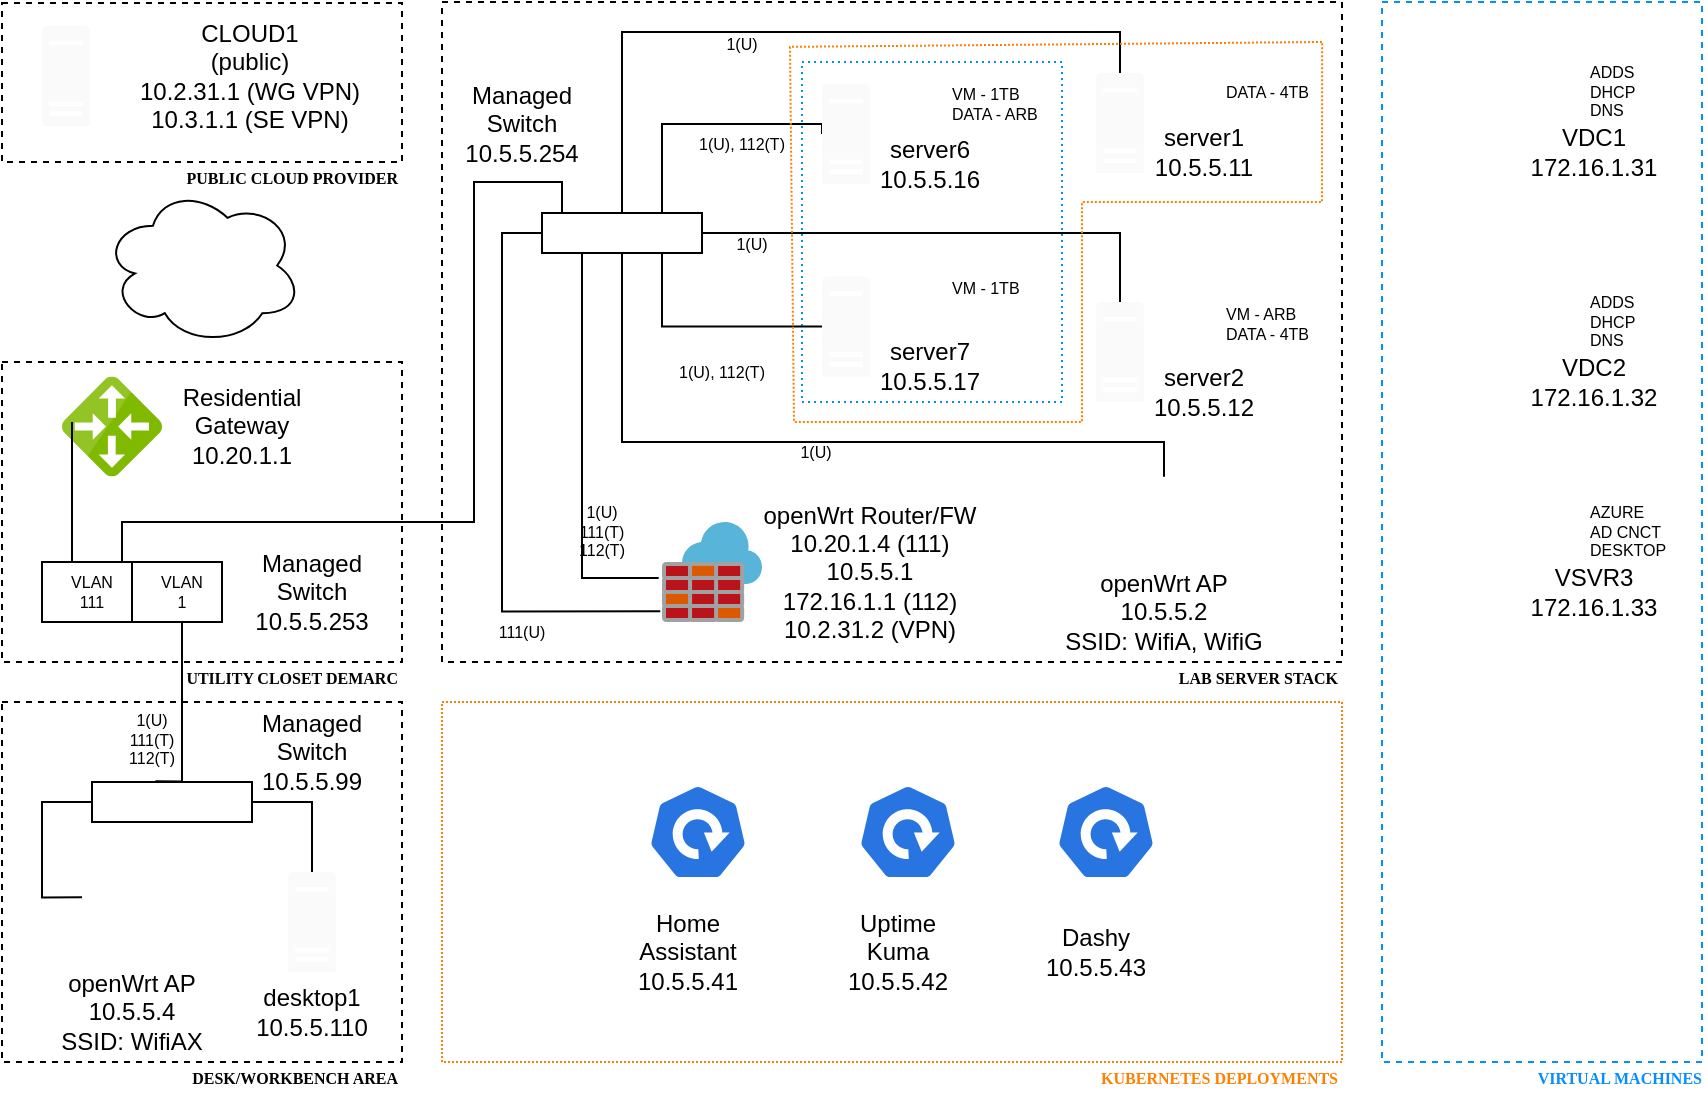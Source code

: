 <mxfile version="25.0.2">
  <diagram name="Page-1" id="vaTwr7fXwSRPZ4FlkMK4">
    <mxGraphModel dx="1195" dy="697" grid="1" gridSize="10" guides="1" tooltips="1" connect="1" arrows="1" fold="1" page="1" pageScale="1" pageWidth="1100" pageHeight="850" math="0" shadow="0">
      <root>
        <mxCell id="0" />
        <mxCell id="1" parent="0" />
        <mxCell id="aQgbKnUOz-fPQFIS8ysx-72" value="" style="rounded=0;whiteSpace=wrap;html=1;fillColor=none;dashed=1;strokeColor=#FF8000;dashPattern=1 1;" vertex="1" parent="1">
          <mxGeometry x="240" y="360" width="450" height="180" as="geometry" />
        </mxCell>
        <mxCell id="aQgbKnUOz-fPQFIS8ysx-106" value="" style="rounded=0;whiteSpace=wrap;html=1;fillColor=none;dashed=1;movable=1;resizable=1;rotatable=1;deletable=1;editable=1;locked=0;connectable=1;" vertex="1" parent="1">
          <mxGeometry x="20" y="10.5" width="200" height="79.5" as="geometry" />
        </mxCell>
        <mxCell id="aQgbKnUOz-fPQFIS8ysx-67" value="" style="rounded=0;whiteSpace=wrap;html=1;fillColor=none;dashed=1;movable=1;resizable=1;rotatable=1;deletable=1;editable=1;locked=0;connectable=1;" vertex="1" parent="1">
          <mxGeometry x="20" y="190" width="200" height="150" as="geometry" />
        </mxCell>
        <mxCell id="aQgbKnUOz-fPQFIS8ysx-68" value="" style="rounded=0;whiteSpace=wrap;html=1;fillColor=none;dashed=1;" vertex="1" parent="1">
          <mxGeometry x="240" y="10" width="450" height="330" as="geometry" />
        </mxCell>
        <mxCell id="aQgbKnUOz-fPQFIS8ysx-70" value="" style="rounded=0;whiteSpace=wrap;html=1;fillColor=none;dashed=1;fontColor=#ffffff;strokeColor=#088CFF;dashPattern=1 2;" vertex="1" parent="1">
          <mxGeometry x="420" y="40" width="130" height="170" as="geometry" />
        </mxCell>
        <mxCell id="aQgbKnUOz-fPQFIS8ysx-90" value="" style="rounded=0;whiteSpace=wrap;html=1;fillColor=none;dashed=1;strokeColor=#088CFF;" vertex="1" parent="1">
          <mxGeometry x="710" y="10" width="160" height="530" as="geometry" />
        </mxCell>
        <mxCell id="aQgbKnUOz-fPQFIS8ysx-71" value="" style="rounded=0;whiteSpace=wrap;html=1;fillColor=none;dashed=1;" vertex="1" parent="1">
          <mxGeometry x="20" y="360" width="200" height="180" as="geometry" />
        </mxCell>
        <mxCell id="aQgbKnUOz-fPQFIS8ysx-1" value="" style="ellipse;shape=cloud;whiteSpace=wrap;html=1;" vertex="1" parent="1">
          <mxGeometry x="70.62" y="102" width="99.38" height="79.5" as="geometry" />
        </mxCell>
        <mxCell id="aQgbKnUOz-fPQFIS8ysx-2" value="" style="image;sketch=0;aspect=fixed;html=1;points=[];align=center;fontSize=12;image=img/lib/mscae/Local_Network_Gateways.svg;" vertex="1" parent="1">
          <mxGeometry x="50" y="197.25" width="50" height="50" as="geometry" />
        </mxCell>
        <mxCell id="aQgbKnUOz-fPQFIS8ysx-3" value="" style="image;sketch=0;aspect=fixed;html=1;points=[];align=center;fontSize=12;image=img/lib/mscae/Azure_Firewall.svg;" vertex="1" parent="1">
          <mxGeometry x="350" y="270" width="50" height="50" as="geometry" />
        </mxCell>
        <mxCell id="aQgbKnUOz-fPQFIS8ysx-4" value="" style="rounded=0;whiteSpace=wrap;html=1;" vertex="1" parent="1">
          <mxGeometry x="40" y="290" width="90" height="30" as="geometry" />
        </mxCell>
        <mxCell id="aQgbKnUOz-fPQFIS8ysx-5" value="Residential&lt;div&gt;Gateway&lt;/div&gt;&lt;div&gt;10.20.1.1&lt;/div&gt;" style="text;html=1;align=center;verticalAlign=middle;whiteSpace=wrap;rounded=0;" vertex="1" parent="1">
          <mxGeometry x="110" y="207.25" width="60" height="30" as="geometry" />
        </mxCell>
        <mxCell id="aQgbKnUOz-fPQFIS8ysx-6" value="" style="rounded=0;whiteSpace=wrap;html=1;" vertex="1" parent="1">
          <mxGeometry x="290" y="115.5" width="80" height="20" as="geometry" />
        </mxCell>
        <mxCell id="aQgbKnUOz-fPQFIS8ysx-7" value="Managed&lt;div&gt;Switch&lt;br&gt;&lt;div&gt;10.5.5.253&lt;/div&gt;&lt;/div&gt;" style="text;html=1;align=center;verticalAlign=middle;whiteSpace=wrap;rounded=0;" vertex="1" parent="1">
          <mxGeometry x="145" y="290" width="60" height="30" as="geometry" />
        </mxCell>
        <mxCell id="aQgbKnUOz-fPQFIS8ysx-8" value="Managed&lt;div&gt;Switch&lt;br&gt;&lt;div&gt;10.5.5.254&lt;/div&gt;&lt;/div&gt;" style="text;html=1;align=center;verticalAlign=middle;whiteSpace=wrap;rounded=0;" vertex="1" parent="1">
          <mxGeometry x="250" y="55.5" width="60" height="30" as="geometry" />
        </mxCell>
        <mxCell id="aQgbKnUOz-fPQFIS8ysx-52" style="edgeStyle=orthogonalEdgeStyle;rounded=0;orthogonalLoop=1;jettySize=auto;html=1;exitX=1;exitY=0;exitDx=0;exitDy=0;entryX=0.25;entryY=0;entryDx=0;entryDy=0;endArrow=none;endFill=0;" edge="1" parent="1" source="aQgbKnUOz-fPQFIS8ysx-9" target="aQgbKnUOz-fPQFIS8ysx-6">
          <mxGeometry relative="1" as="geometry">
            <Array as="points">
              <mxPoint x="80" y="290" />
              <mxPoint x="80" y="270" />
              <mxPoint x="256" y="270" />
              <mxPoint x="256" y="100" />
              <mxPoint x="300" y="100" />
              <mxPoint x="300" y="116" />
            </Array>
          </mxGeometry>
        </mxCell>
        <mxCell id="aQgbKnUOz-fPQFIS8ysx-9" value="VLAN&lt;div&gt;111&lt;/div&gt;" style="text;html=1;align=center;verticalAlign=middle;whiteSpace=wrap;rounded=0;fontSize=8;" vertex="1" parent="1">
          <mxGeometry x="55" y="290" width="20" height="30" as="geometry" />
        </mxCell>
        <mxCell id="aQgbKnUOz-fPQFIS8ysx-10" value="VLAN&lt;div&gt;1&lt;/div&gt;" style="text;html=1;align=center;verticalAlign=middle;whiteSpace=wrap;rounded=0;fontSize=8;" vertex="1" parent="1">
          <mxGeometry x="100" y="290" width="20" height="30" as="geometry" />
        </mxCell>
        <mxCell id="aQgbKnUOz-fPQFIS8ysx-11" value="" style="endArrow=none;html=1;rounded=0;entryX=0.5;entryY=0;entryDx=0;entryDy=0;exitX=0.5;exitY=1;exitDx=0;exitDy=0;" edge="1" parent="1" source="aQgbKnUOz-fPQFIS8ysx-4" target="aQgbKnUOz-fPQFIS8ysx-4">
          <mxGeometry width="50" height="50" relative="1" as="geometry">
            <mxPoint x="150" y="260" as="sourcePoint" />
            <mxPoint x="200" y="210" as="targetPoint" />
          </mxGeometry>
        </mxCell>
        <mxCell id="aQgbKnUOz-fPQFIS8ysx-53" style="edgeStyle=orthogonalEdgeStyle;rounded=0;orthogonalLoop=1;jettySize=auto;html=1;exitX=0.396;exitY=-0.017;exitDx=0;exitDy=0;endArrow=none;endFill=0;exitPerimeter=0;" edge="1" parent="1" source="aQgbKnUOz-fPQFIS8ysx-12">
          <mxGeometry relative="1" as="geometry">
            <mxPoint x="110" y="320" as="targetPoint" />
            <Array as="points">
              <mxPoint x="110" y="400" />
            </Array>
          </mxGeometry>
        </mxCell>
        <mxCell id="aQgbKnUOz-fPQFIS8ysx-12" value="" style="rounded=0;whiteSpace=wrap;html=1;" vertex="1" parent="1">
          <mxGeometry x="65" y="400" width="80" height="20" as="geometry" />
        </mxCell>
        <mxCell id="aQgbKnUOz-fPQFIS8ysx-13" value="Managed&lt;div&gt;Switch&lt;br&gt;&lt;div&gt;10.5.5.99&lt;/div&gt;&lt;/div&gt;" style="text;html=1;align=center;verticalAlign=middle;whiteSpace=wrap;rounded=0;" vertex="1" parent="1">
          <mxGeometry x="145" y="370" width="60" height="30" as="geometry" />
        </mxCell>
        <mxCell id="aQgbKnUOz-fPQFIS8ysx-14" value="" style="sketch=0;aspect=fixed;pointerEvents=1;shadow=0;dashed=0;html=1;strokeColor=none;labelPosition=center;verticalLabelPosition=bottom;verticalAlign=top;align=center;fillColor=#FFFFFF;shape=mxgraph.mscae.enterprise.wireless_connection;rotation=-90;" vertex="1" parent="1">
          <mxGeometry x="580" y="240" width="42" height="50" as="geometry" />
        </mxCell>
        <mxCell id="aQgbKnUOz-fPQFIS8ysx-41" style="edgeStyle=orthogonalEdgeStyle;rounded=0;orthogonalLoop=1;jettySize=auto;html=1;exitX=0;exitY=0.5;exitDx=0;exitDy=0;exitPerimeter=0;endArrow=none;endFill=0;" edge="1" parent="1" source="aQgbKnUOz-fPQFIS8ysx-15" target="aQgbKnUOz-fPQFIS8ysx-6">
          <mxGeometry relative="1" as="geometry">
            <Array as="points">
              <mxPoint x="430" y="71" />
              <mxPoint x="350" y="71" />
            </Array>
          </mxGeometry>
        </mxCell>
        <mxCell id="aQgbKnUOz-fPQFIS8ysx-15" value="" style="sketch=0;aspect=fixed;pointerEvents=1;shadow=0;dashed=0;html=1;strokeColor=none;labelPosition=center;verticalLabelPosition=bottom;verticalAlign=top;align=center;fillColor=#fafafa;shape=mxgraph.mscae.enterprise.server_generic" vertex="1" parent="1">
          <mxGeometry x="430" y="51" width="24" height="50" as="geometry" />
        </mxCell>
        <mxCell id="aQgbKnUOz-fPQFIS8ysx-17" value="" style="sketch=0;aspect=fixed;pointerEvents=1;shadow=0;dashed=0;html=1;strokeColor=none;labelPosition=center;verticalLabelPosition=bottom;verticalAlign=top;align=center;fillColor=#ffffff;shape=mxgraph.mscae.enterprise.storage" vertex="1" parent="1">
          <mxGeometry x="467" y="51" width="25.61" height="21" as="geometry" />
        </mxCell>
        <mxCell id="aQgbKnUOz-fPQFIS8ysx-18" value="&lt;div&gt;server6&lt;br&gt;&lt;div&gt;10.5.5.16&lt;/div&gt;&lt;/div&gt;" style="text;html=1;align=center;verticalAlign=middle;whiteSpace=wrap;rounded=0;" vertex="1" parent="1">
          <mxGeometry x="454" y="75.5" width="60" height="30" as="geometry" />
        </mxCell>
        <mxCell id="aQgbKnUOz-fPQFIS8ysx-19" value="" style="sketch=0;aspect=fixed;pointerEvents=1;shadow=0;dashed=0;html=1;strokeColor=none;labelPosition=center;verticalLabelPosition=bottom;verticalAlign=top;align=center;fillColor=#fafafa;shape=mxgraph.mscae.enterprise.server_generic" vertex="1" parent="1">
          <mxGeometry x="430" y="147.25" width="24" height="50" as="geometry" />
        </mxCell>
        <mxCell id="aQgbKnUOz-fPQFIS8ysx-20" value="" style="sketch=0;aspect=fixed;pointerEvents=1;shadow=0;dashed=0;html=1;strokeColor=none;labelPosition=center;verticalLabelPosition=bottom;verticalAlign=top;align=center;fillColor=#ffffff;shape=mxgraph.mscae.enterprise.storage" vertex="1" parent="1">
          <mxGeometry x="467" y="147.25" width="25.61" height="21" as="geometry" />
        </mxCell>
        <mxCell id="aQgbKnUOz-fPQFIS8ysx-21" value="&lt;div&gt;server7&lt;br&gt;&lt;div&gt;10.5.5.17&lt;/div&gt;&lt;/div&gt;" style="text;html=1;align=center;verticalAlign=middle;whiteSpace=wrap;rounded=0;" vertex="1" parent="1">
          <mxGeometry x="454" y="177.25" width="60" height="30" as="geometry" />
        </mxCell>
        <mxCell id="aQgbKnUOz-fPQFIS8ysx-22" value="" style="sketch=0;aspect=fixed;pointerEvents=1;shadow=0;dashed=0;html=1;strokeColor=none;labelPosition=center;verticalLabelPosition=bottom;verticalAlign=top;align=center;fillColor=#fafafa;shape=mxgraph.mscae.enterprise.server_generic" vertex="1" parent="1">
          <mxGeometry x="567" y="45.5" width="24" height="50" as="geometry" />
        </mxCell>
        <mxCell id="aQgbKnUOz-fPQFIS8ysx-23" value="" style="sketch=0;aspect=fixed;pointerEvents=1;shadow=0;dashed=0;html=1;strokeColor=none;labelPosition=center;verticalLabelPosition=bottom;verticalAlign=top;align=center;fillColor=#ffffff;shape=mxgraph.mscae.enterprise.storage" vertex="1" parent="1">
          <mxGeometry x="604" y="45.5" width="25.61" height="21" as="geometry" />
        </mxCell>
        <mxCell id="aQgbKnUOz-fPQFIS8ysx-24" value="&lt;div&gt;server1&lt;br&gt;&lt;div&gt;10.5.5.11&lt;/div&gt;&lt;/div&gt;" style="text;html=1;align=center;verticalAlign=middle;whiteSpace=wrap;rounded=0;" vertex="1" parent="1">
          <mxGeometry x="591" y="70" width="60" height="30" as="geometry" />
        </mxCell>
        <mxCell id="aQgbKnUOz-fPQFIS8ysx-25" value="" style="sketch=0;aspect=fixed;pointerEvents=1;shadow=0;dashed=0;html=1;strokeColor=none;labelPosition=center;verticalLabelPosition=bottom;verticalAlign=top;align=center;fillColor=#fafafa;shape=mxgraph.mscae.enterprise.server_generic" vertex="1" parent="1">
          <mxGeometry x="567" y="160" width="24" height="50" as="geometry" />
        </mxCell>
        <mxCell id="aQgbKnUOz-fPQFIS8ysx-26" value="" style="sketch=0;aspect=fixed;pointerEvents=1;shadow=0;dashed=0;html=1;strokeColor=none;labelPosition=center;verticalLabelPosition=bottom;verticalAlign=top;align=center;fillColor=#ffffff;shape=mxgraph.mscae.enterprise.storage" vertex="1" parent="1">
          <mxGeometry x="604" y="160" width="25.61" height="21" as="geometry" />
        </mxCell>
        <mxCell id="aQgbKnUOz-fPQFIS8ysx-27" value="&lt;div&gt;server2&lt;br&gt;&lt;div&gt;10.5.5.12&lt;/div&gt;&lt;/div&gt;" style="text;html=1;align=center;verticalAlign=middle;whiteSpace=wrap;rounded=0;" vertex="1" parent="1">
          <mxGeometry x="591" y="190" width="60" height="30" as="geometry" />
        </mxCell>
        <mxCell id="aQgbKnUOz-fPQFIS8ysx-40" value="openWrt Router/FW&lt;div&gt;10.20.1.4 (111)&lt;/div&gt;&lt;div&gt;10.5.5.1&lt;/div&gt;&lt;div&gt;172.16.1.1 (112)&lt;/div&gt;&lt;div&gt;10.2.31.2 (VPN)&lt;/div&gt;" style="text;html=1;align=center;verticalAlign=middle;whiteSpace=wrap;rounded=0;" vertex="1" parent="1">
          <mxGeometry x="394" y="280" width="120" height="30" as="geometry" />
        </mxCell>
        <mxCell id="aQgbKnUOz-fPQFIS8ysx-42" style="edgeStyle=orthogonalEdgeStyle;rounded=0;orthogonalLoop=1;jettySize=auto;html=1;entryX=0.5;entryY=0;entryDx=0;entryDy=0;entryPerimeter=0;endArrow=none;endFill=0;exitX=0.5;exitY=0;exitDx=0;exitDy=0;" edge="1" parent="1" source="aQgbKnUOz-fPQFIS8ysx-6" target="aQgbKnUOz-fPQFIS8ysx-22">
          <mxGeometry relative="1" as="geometry">
            <mxPoint x="320" y="110" as="sourcePoint" />
            <Array as="points">
              <mxPoint x="330" y="25" />
              <mxPoint x="579" y="25" />
            </Array>
          </mxGeometry>
        </mxCell>
        <mxCell id="aQgbKnUOz-fPQFIS8ysx-43" style="edgeStyle=orthogonalEdgeStyle;rounded=0;orthogonalLoop=1;jettySize=auto;html=1;exitX=1;exitY=0.5;exitDx=0;exitDy=0;entryX=0.5;entryY=0;entryDx=0;entryDy=0;entryPerimeter=0;endArrow=none;endFill=0;" edge="1" parent="1" source="aQgbKnUOz-fPQFIS8ysx-6" target="aQgbKnUOz-fPQFIS8ysx-25">
          <mxGeometry relative="1" as="geometry">
            <Array as="points">
              <mxPoint x="370" y="126" />
              <mxPoint x="579" y="125" />
            </Array>
          </mxGeometry>
        </mxCell>
        <mxCell id="aQgbKnUOz-fPQFIS8ysx-46" style="edgeStyle=orthogonalEdgeStyle;rounded=0;orthogonalLoop=1;jettySize=auto;html=1;exitX=0.75;exitY=1;exitDx=0;exitDy=0;entryX=0;entryY=0.5;entryDx=0;entryDy=0;entryPerimeter=0;endArrow=none;endFill=0;" edge="1" parent="1" source="aQgbKnUOz-fPQFIS8ysx-6" target="aQgbKnUOz-fPQFIS8ysx-19">
          <mxGeometry relative="1" as="geometry" />
        </mxCell>
        <mxCell id="aQgbKnUOz-fPQFIS8ysx-47" style="edgeStyle=orthogonalEdgeStyle;rounded=0;orthogonalLoop=1;jettySize=auto;html=1;exitX=0.5;exitY=1;exitDx=0;exitDy=0;entryX=0.92;entryY=0.5;entryDx=0;entryDy=0;entryPerimeter=0;endArrow=none;endFill=0;" edge="1" parent="1" source="aQgbKnUOz-fPQFIS8ysx-6" target="aQgbKnUOz-fPQFIS8ysx-14">
          <mxGeometry relative="1" as="geometry">
            <Array as="points">
              <mxPoint x="330" y="230" />
              <mxPoint x="601" y="230" />
            </Array>
          </mxGeometry>
        </mxCell>
        <mxCell id="aQgbKnUOz-fPQFIS8ysx-48" value="&lt;div&gt;VM - 1TB&lt;/div&gt;&lt;div&gt;DATA - ARB&lt;/div&gt;" style="text;html=1;align=left;verticalAlign=middle;whiteSpace=wrap;rounded=0;fontSize=8;" vertex="1" parent="1">
          <mxGeometry x="492.61" y="45.5" width="60" height="30" as="geometry" />
        </mxCell>
        <mxCell id="aQgbKnUOz-fPQFIS8ysx-49" value="&lt;div&gt;VM - 1TB&lt;/div&gt;&lt;div&gt;&lt;br&gt;&lt;/div&gt;" style="text;html=1;align=left;verticalAlign=middle;whiteSpace=wrap;rounded=0;fontSize=8;" vertex="1" parent="1">
          <mxGeometry x="492.61" y="142.75" width="60" height="30" as="geometry" />
        </mxCell>
        <mxCell id="aQgbKnUOz-fPQFIS8ysx-50" value="&lt;div&gt;&lt;span style=&quot;background-color: initial;&quot;&gt;DATA - 4TB&lt;/span&gt;&lt;br&gt;&lt;/div&gt;" style="text;html=1;align=left;verticalAlign=middle;whiteSpace=wrap;rounded=0;fontSize=8;" vertex="1" parent="1">
          <mxGeometry x="629.61" y="40" width="60" height="30" as="geometry" />
        </mxCell>
        <mxCell id="aQgbKnUOz-fPQFIS8ysx-51" value="&lt;div&gt;VM - ARB&lt;/div&gt;&lt;div&gt;DATA - 4TB&lt;/div&gt;" style="text;html=1;align=left;verticalAlign=middle;whiteSpace=wrap;rounded=0;fontSize=8;" vertex="1" parent="1">
          <mxGeometry x="629.61" y="155.5" width="60" height="30" as="geometry" />
        </mxCell>
        <mxCell id="aQgbKnUOz-fPQFIS8ysx-55" style="edgeStyle=orthogonalEdgeStyle;rounded=0;orthogonalLoop=1;jettySize=auto;html=1;exitX=0;exitY=0.5;exitDx=0;exitDy=0;entryX=-0.017;entryY=0.893;entryDx=0;entryDy=0;entryPerimeter=0;endArrow=none;endFill=0;" edge="1" parent="1" source="aQgbKnUOz-fPQFIS8ysx-6" target="aQgbKnUOz-fPQFIS8ysx-3">
          <mxGeometry relative="1" as="geometry">
            <mxPoint x="320" y="310" as="targetPoint" />
            <Array as="points">
              <mxPoint x="270" y="126" />
              <mxPoint x="270" y="315" />
            </Array>
          </mxGeometry>
        </mxCell>
        <mxCell id="aQgbKnUOz-fPQFIS8ysx-56" style="edgeStyle=orthogonalEdgeStyle;rounded=0;orthogonalLoop=1;jettySize=auto;html=1;exitX=0.25;exitY=1;exitDx=0;exitDy=0;entryX=-0.033;entryY=0.56;entryDx=0;entryDy=0;entryPerimeter=0;endArrow=none;endFill=0;" edge="1" parent="1" source="aQgbKnUOz-fPQFIS8ysx-6" target="aQgbKnUOz-fPQFIS8ysx-3">
          <mxGeometry relative="1" as="geometry">
            <Array as="points">
              <mxPoint x="310" y="298" />
            </Array>
          </mxGeometry>
        </mxCell>
        <mxCell id="aQgbKnUOz-fPQFIS8ysx-57" value="111(U)" style="text;html=1;align=center;verticalAlign=middle;whiteSpace=wrap;rounded=0;fontSize=8;" vertex="1" parent="1">
          <mxGeometry x="270" y="310" width="20" height="30" as="geometry" />
        </mxCell>
        <mxCell id="aQgbKnUOz-fPQFIS8ysx-58" value="1(U)&lt;div&gt;111(T)&lt;/div&gt;&lt;div&gt;112(T)&lt;/div&gt;" style="text;html=1;align=center;verticalAlign=middle;whiteSpace=wrap;rounded=0;fontSize=8;" vertex="1" parent="1">
          <mxGeometry x="310" y="260" width="20" height="30" as="geometry" />
        </mxCell>
        <mxCell id="aQgbKnUOz-fPQFIS8ysx-60" value="1(U)" style="text;html=1;align=center;verticalAlign=middle;whiteSpace=wrap;rounded=0;fontSize=8;" vertex="1" parent="1">
          <mxGeometry x="387" y="220" width="80" height="30" as="geometry" />
        </mxCell>
        <mxCell id="aQgbKnUOz-fPQFIS8ysx-61" value="1(U), 112(T)" style="text;html=1;align=center;verticalAlign=middle;whiteSpace=wrap;rounded=0;fontSize=8;" vertex="1" parent="1">
          <mxGeometry x="340" y="180" width="80" height="30" as="geometry" />
        </mxCell>
        <mxCell id="aQgbKnUOz-fPQFIS8ysx-62" value="1(U)" style="text;html=1;align=center;verticalAlign=middle;whiteSpace=wrap;rounded=0;fontSize=8;" vertex="1" parent="1">
          <mxGeometry x="350" y="15.5" width="80" height="30" as="geometry" />
        </mxCell>
        <mxCell id="aQgbKnUOz-fPQFIS8ysx-64" value="1(U), 112(T)" style="text;html=1;align=center;verticalAlign=middle;whiteSpace=wrap;rounded=0;fontSize=8;" vertex="1" parent="1">
          <mxGeometry x="350" y="65.5" width="80" height="30" as="geometry" />
        </mxCell>
        <mxCell id="aQgbKnUOz-fPQFIS8ysx-65" value="1(U)" style="text;html=1;align=center;verticalAlign=middle;whiteSpace=wrap;rounded=0;fontSize=8;" vertex="1" parent="1">
          <mxGeometry x="355" y="115.5" width="80" height="30" as="geometry" />
        </mxCell>
        <mxCell id="aQgbKnUOz-fPQFIS8ysx-69" value="openWrt AP&lt;div&gt;10.5.5.2&lt;/div&gt;&lt;div&gt;SSID: WifiA, WifiG&lt;/div&gt;" style="text;html=1;align=center;verticalAlign=middle;whiteSpace=wrap;rounded=0;" vertex="1" parent="1">
          <mxGeometry x="541" y="300" width="120" height="30" as="geometry" />
        </mxCell>
        <mxCell id="aQgbKnUOz-fPQFIS8ysx-73" value="UTILITY CLOSET DEMARC" style="text;html=1;align=right;verticalAlign=middle;whiteSpace=wrap;rounded=0;fontSize=8;fontFamily=Tahoma;fontStyle=1" vertex="1" parent="1">
          <mxGeometry x="110" y="340" width="110" height="15" as="geometry" />
        </mxCell>
        <mxCell id="aQgbKnUOz-fPQFIS8ysx-75" value="DESK/WORKBENCH AREA" style="text;html=1;align=right;verticalAlign=middle;whiteSpace=wrap;rounded=0;fontSize=8;fontFamily=Tahoma;fontStyle=1" vertex="1" parent="1">
          <mxGeometry x="110" y="540" width="110" height="15" as="geometry" />
        </mxCell>
        <mxCell id="aQgbKnUOz-fPQFIS8ysx-78" value="" style="sketch=0;aspect=fixed;pointerEvents=1;shadow=0;dashed=0;html=1;strokeColor=none;labelPosition=center;verticalLabelPosition=bottom;verticalAlign=top;align=center;fillColor=#ffffff;shape=mxgraph.mscae.enterprise.storage" vertex="1" parent="1">
          <mxGeometry x="786.39" y="45.5" width="25.61" height="21" as="geometry" />
        </mxCell>
        <mxCell id="aQgbKnUOz-fPQFIS8ysx-79" value="ADDS&lt;div&gt;DHCP&lt;/div&gt;&lt;div&gt;DNS&lt;/div&gt;" style="text;html=1;align=left;verticalAlign=middle;whiteSpace=wrap;rounded=0;fontSize=8;" vertex="1" parent="1">
          <mxGeometry x="812" y="40" width="60" height="30" as="geometry" />
        </mxCell>
        <mxCell id="aQgbKnUOz-fPQFIS8ysx-80" value="&lt;div&gt;VDC1&lt;br&gt;&lt;div&gt;172.16.1.31&lt;/div&gt;&lt;/div&gt;" style="text;html=1;align=center;verticalAlign=middle;whiteSpace=wrap;rounded=0;" vertex="1" parent="1">
          <mxGeometry x="786.39" y="70" width="60" height="30" as="geometry" />
        </mxCell>
        <mxCell id="aQgbKnUOz-fPQFIS8ysx-82" value="" style="sketch=0;aspect=fixed;pointerEvents=1;shadow=0;dashed=0;html=1;strokeColor=none;labelPosition=center;verticalLabelPosition=bottom;verticalAlign=top;align=center;fillColor=#ffffff;shape=mxgraph.mscae.enterprise.storage" vertex="1" parent="1">
          <mxGeometry x="786.39" y="160.5" width="25.61" height="21" as="geometry" />
        </mxCell>
        <mxCell id="aQgbKnUOz-fPQFIS8ysx-83" value="ADDS&lt;div&gt;DHCP&lt;/div&gt;&lt;div&gt;DNS&lt;/div&gt;" style="text;html=1;align=left;verticalAlign=middle;whiteSpace=wrap;rounded=0;fontSize=8;" vertex="1" parent="1">
          <mxGeometry x="812" y="155" width="60" height="30" as="geometry" />
        </mxCell>
        <mxCell id="aQgbKnUOz-fPQFIS8ysx-84" value="&lt;div&gt;VDC2&lt;br&gt;&lt;div&gt;172.16.1.32&lt;/div&gt;&lt;/div&gt;" style="text;html=1;align=center;verticalAlign=middle;whiteSpace=wrap;rounded=0;" vertex="1" parent="1">
          <mxGeometry x="786.39" y="185" width="60" height="30" as="geometry" />
        </mxCell>
        <mxCell id="aQgbKnUOz-fPQFIS8ysx-85" value="KUBERNETES DEPLOYMENTS" style="text;html=1;align=right;verticalAlign=middle;whiteSpace=wrap;rounded=0;fontSize=8;fontFamily=Tahoma;fontStyle=1;labelBorderColor=none;fontColor=#FF8000;" vertex="1" parent="1">
          <mxGeometry x="560" y="540" width="130" height="15" as="geometry" />
        </mxCell>
        <mxCell id="aQgbKnUOz-fPQFIS8ysx-87" value="" style="sketch=0;aspect=fixed;pointerEvents=1;shadow=0;dashed=0;html=1;strokeColor=none;labelPosition=center;verticalLabelPosition=bottom;verticalAlign=top;align=center;fillColor=#ffffff;shape=mxgraph.mscae.enterprise.storage" vertex="1" parent="1">
          <mxGeometry x="786.39" y="265.5" width="25.61" height="21" as="geometry" />
        </mxCell>
        <mxCell id="aQgbKnUOz-fPQFIS8ysx-88" value="AZURE&lt;div&gt;AD CNCT&lt;/div&gt;&lt;div&gt;DESKTOP&lt;/div&gt;" style="text;html=1;align=left;verticalAlign=middle;whiteSpace=wrap;rounded=0;fontSize=8;" vertex="1" parent="1">
          <mxGeometry x="812" y="260" width="60" height="30" as="geometry" />
        </mxCell>
        <mxCell id="aQgbKnUOz-fPQFIS8ysx-89" value="&lt;div&gt;VSVR3&lt;br&gt;&lt;div&gt;172.16.1.33&lt;/div&gt;&lt;/div&gt;" style="text;html=1;align=center;verticalAlign=middle;whiteSpace=wrap;rounded=0;" vertex="1" parent="1">
          <mxGeometry x="786.39" y="290" width="60" height="30" as="geometry" />
        </mxCell>
        <mxCell id="aQgbKnUOz-fPQFIS8ysx-91" value="VIRTUAL MACHINES" style="text;html=1;align=right;verticalAlign=middle;whiteSpace=wrap;rounded=0;fontSize=8;fontFamily=Tahoma;fontStyle=1;labelBorderColor=none;fontColor=#088CFF;" vertex="1" parent="1">
          <mxGeometry x="742" y="540" width="130" height="15" as="geometry" />
        </mxCell>
        <mxCell id="aQgbKnUOz-fPQFIS8ysx-97" value="" style="endArrow=none;html=1;rounded=0;entryX=0.978;entryY=0.061;entryDx=0;entryDy=0;entryPerimeter=0;strokeColor=#FF8000;dashed=1;dashPattern=1 1;" edge="1" parent="1" target="aQgbKnUOz-fPQFIS8ysx-68">
          <mxGeometry width="50" height="50" relative="1" as="geometry">
            <mxPoint x="680" y="30" as="sourcePoint" />
            <mxPoint x="680" y="30" as="targetPoint" />
            <Array as="points">
              <mxPoint x="414" y="32.44" />
              <mxPoint x="416" y="220" />
              <mxPoint x="560" y="220" />
              <mxPoint x="560" y="110" />
              <mxPoint x="680" y="110" />
            </Array>
          </mxGeometry>
        </mxCell>
        <mxCell id="aQgbKnUOz-fPQFIS8ysx-98" value="openWrt AP&lt;div&gt;10.5.5.4&lt;/div&gt;&lt;div&gt;SSID: WifiAX&lt;/div&gt;" style="text;html=1;align=center;verticalAlign=middle;whiteSpace=wrap;rounded=0;" vertex="1" parent="1">
          <mxGeometry x="25" y="500" width="120" height="30" as="geometry" />
        </mxCell>
        <mxCell id="aQgbKnUOz-fPQFIS8ysx-108" style="edgeStyle=orthogonalEdgeStyle;rounded=0;orthogonalLoop=1;jettySize=auto;html=1;exitX=0.675;exitY=0;exitDx=0;exitDy=0;exitPerimeter=0;entryX=0;entryY=0.5;entryDx=0;entryDy=0;endArrow=none;endFill=0;" edge="1" parent="1" source="aQgbKnUOz-fPQFIS8ysx-99" target="aQgbKnUOz-fPQFIS8ysx-12">
          <mxGeometry relative="1" as="geometry" />
        </mxCell>
        <mxCell id="aQgbKnUOz-fPQFIS8ysx-99" value="" style="sketch=0;aspect=fixed;pointerEvents=1;shadow=0;dashed=0;html=1;strokeColor=none;labelPosition=center;verticalLabelPosition=bottom;verticalAlign=top;align=center;fillColor=#FFFFFF;shape=mxgraph.mscae.enterprise.wireless_connection;rotation=-90;" vertex="1" parent="1">
          <mxGeometry x="64" y="440" width="42" height="50" as="geometry" />
        </mxCell>
        <mxCell id="aQgbKnUOz-fPQFIS8ysx-100" value="LAB SERVER STACK" style="text;html=1;align=right;verticalAlign=middle;whiteSpace=wrap;rounded=0;fontSize=8;fontFamily=Tahoma;fontStyle=1" vertex="1" parent="1">
          <mxGeometry x="579.61" y="340" width="110" height="15" as="geometry" />
        </mxCell>
        <mxCell id="aQgbKnUOz-fPQFIS8ysx-101" value="&lt;div&gt;desktop1&lt;br&gt;&lt;div&gt;10.5.5.110&lt;/div&gt;&lt;/div&gt;" style="text;html=1;align=center;verticalAlign=middle;whiteSpace=wrap;rounded=0;" vertex="1" parent="1">
          <mxGeometry x="145" y="500" width="60" height="30" as="geometry" />
        </mxCell>
        <mxCell id="aQgbKnUOz-fPQFIS8ysx-102" value="" style="sketch=0;aspect=fixed;pointerEvents=1;shadow=0;dashed=0;html=1;strokeColor=none;labelPosition=center;verticalLabelPosition=bottom;verticalAlign=top;align=center;fillColor=#fafafa;shape=mxgraph.mscae.enterprise.server_generic" vertex="1" parent="1">
          <mxGeometry x="163" y="445" width="24" height="50" as="geometry" />
        </mxCell>
        <mxCell id="aQgbKnUOz-fPQFIS8ysx-104" value="1(U)&lt;div&gt;111(T)&lt;/div&gt;&lt;div&gt;112(T)&lt;/div&gt;" style="text;html=1;align=center;verticalAlign=middle;whiteSpace=wrap;rounded=0;fontSize=8;" vertex="1" parent="1">
          <mxGeometry x="85" y="364" width="20" height="30" as="geometry" />
        </mxCell>
        <mxCell id="aQgbKnUOz-fPQFIS8ysx-109" style="edgeStyle=orthogonalEdgeStyle;rounded=0;orthogonalLoop=1;jettySize=auto;html=1;exitX=1;exitY=0.5;exitDx=0;exitDy=0;entryX=0.5;entryY=0;entryDx=0;entryDy=0;entryPerimeter=0;endArrow=none;endFill=0;" edge="1" parent="1" source="aQgbKnUOz-fPQFIS8ysx-12" target="aQgbKnUOz-fPQFIS8ysx-102">
          <mxGeometry relative="1" as="geometry" />
        </mxCell>
        <mxCell id="aQgbKnUOz-fPQFIS8ysx-110" value="" style="sketch=0;aspect=fixed;pointerEvents=1;shadow=0;dashed=0;html=1;strokeColor=none;labelPosition=center;verticalLabelPosition=bottom;verticalAlign=top;align=center;fillColor=#fafafa;shape=mxgraph.mscae.enterprise.server_generic" vertex="1" parent="1">
          <mxGeometry x="40" y="22" width="24" height="50" as="geometry" />
        </mxCell>
        <mxCell id="aQgbKnUOz-fPQFIS8ysx-111" value="&lt;div&gt;CLOUD1&lt;/div&gt;&lt;div&gt;(public)&lt;/div&gt;&lt;div&gt;10.2.31.1 (WG VPN)&lt;/div&gt;&lt;div&gt;10.3.1.1 (SE VPN)&lt;/div&gt;" style="text;html=1;align=center;verticalAlign=middle;whiteSpace=wrap;rounded=0;" vertex="1" parent="1">
          <mxGeometry x="85" y="32" width="118" height="30" as="geometry" />
        </mxCell>
        <mxCell id="aQgbKnUOz-fPQFIS8ysx-113" value="PUBLIC CLOUD PROVIDER" style="text;html=1;align=right;verticalAlign=middle;whiteSpace=wrap;rounded=0;fontSize=8;fontFamily=Tahoma;fontStyle=1" vertex="1" parent="1">
          <mxGeometry x="110" y="90" width="110" height="15" as="geometry" />
        </mxCell>
        <mxCell id="aQgbKnUOz-fPQFIS8ysx-115" value="" style="sketch=0;aspect=fixed;pointerEvents=1;shadow=0;dashed=0;html=1;strokeColor=none;labelPosition=center;verticalLabelPosition=bottom;verticalAlign=top;align=center;fillColor=#FFFFFF;shape=mxgraph.azure.virtual_machine_feature" vertex="1" parent="1">
          <mxGeometry x="729.39" y="51" width="46.67" height="42" as="geometry" />
        </mxCell>
        <mxCell id="aQgbKnUOz-fPQFIS8ysx-116" value="" style="sketch=0;aspect=fixed;pointerEvents=1;shadow=0;dashed=0;html=1;strokeColor=none;labelPosition=center;verticalLabelPosition=bottom;verticalAlign=top;align=center;fillColor=#FFFFFF;shape=mxgraph.azure.virtual_machine_feature" vertex="1" parent="1">
          <mxGeometry x="729.39" y="165.25" width="46.67" height="42" as="geometry" />
        </mxCell>
        <mxCell id="aQgbKnUOz-fPQFIS8ysx-117" value="" style="sketch=0;aspect=fixed;pointerEvents=1;shadow=0;dashed=0;html=1;strokeColor=none;labelPosition=center;verticalLabelPosition=bottom;verticalAlign=top;align=center;fillColor=#FFFFFF;shape=mxgraph.azure.virtual_machine_feature" vertex="1" parent="1">
          <mxGeometry x="729.39" y="270" width="46.67" height="42" as="geometry" />
        </mxCell>
        <mxCell id="aQgbKnUOz-fPQFIS8ysx-118" style="edgeStyle=orthogonalEdgeStyle;rounded=0;orthogonalLoop=1;jettySize=auto;html=1;exitX=0;exitY=0;exitDx=0;exitDy=0;entryX=0.1;entryY=0.455;entryDx=0;entryDy=0;entryPerimeter=0;endArrow=none;endFill=0;" edge="1" parent="1" source="aQgbKnUOz-fPQFIS8ysx-9" target="aQgbKnUOz-fPQFIS8ysx-2">
          <mxGeometry relative="1" as="geometry" />
        </mxCell>
        <mxCell id="aQgbKnUOz-fPQFIS8ysx-119" value="" style="aspect=fixed;sketch=0;html=1;dashed=0;whitespace=wrap;verticalLabelPosition=bottom;verticalAlign=top;fillColor=#2875E2;strokeColor=#ffffff;points=[[0.005,0.63,0],[0.1,0.2,0],[0.9,0.2,0],[0.5,0,0],[0.995,0.63,0],[0.72,0.99,0],[0.5,1,0],[0.28,0.99,0]];shape=mxgraph.kubernetes.icon2;prIcon=deploy" vertex="1" parent="1">
          <mxGeometry x="343" y="401" width="50" height="48" as="geometry" />
        </mxCell>
        <mxCell id="aQgbKnUOz-fPQFIS8ysx-120" value="Home&lt;div&gt;Assistant&lt;/div&gt;&lt;div&gt;10.5.5.41&lt;/div&gt;" style="text;html=1;align=center;verticalAlign=middle;whiteSpace=wrap;rounded=0;" vertex="1" parent="1">
          <mxGeometry x="303" y="470" width="120" height="30" as="geometry" />
        </mxCell>
        <mxCell id="aQgbKnUOz-fPQFIS8ysx-121" value="" style="aspect=fixed;sketch=0;html=1;dashed=0;whitespace=wrap;verticalLabelPosition=bottom;verticalAlign=top;fillColor=#2875E2;strokeColor=#ffffff;points=[[0.005,0.63,0],[0.1,0.2,0],[0.9,0.2,0],[0.5,0,0],[0.995,0.63,0],[0.72,0.99,0],[0.5,1,0],[0.28,0.99,0]];shape=mxgraph.kubernetes.icon2;prIcon=deploy" vertex="1" parent="1">
          <mxGeometry x="448" y="401" width="50" height="48" as="geometry" />
        </mxCell>
        <mxCell id="aQgbKnUOz-fPQFIS8ysx-122" value="Uptime&lt;div&gt;Kuma&lt;/div&gt;&lt;div&gt;10.5.5.42&lt;/div&gt;" style="text;html=1;align=center;verticalAlign=middle;whiteSpace=wrap;rounded=0;" vertex="1" parent="1">
          <mxGeometry x="408" y="470" width="120" height="30" as="geometry" />
        </mxCell>
        <mxCell id="aQgbKnUOz-fPQFIS8ysx-123" value="" style="aspect=fixed;sketch=0;html=1;dashed=0;whitespace=wrap;verticalLabelPosition=bottom;verticalAlign=top;fillColor=#2875E2;strokeColor=#ffffff;points=[[0.005,0.63,0],[0.1,0.2,0],[0.9,0.2,0],[0.5,0,0],[0.995,0.63,0],[0.72,0.99,0],[0.5,1,0],[0.28,0.99,0]];shape=mxgraph.kubernetes.icon2;prIcon=deploy" vertex="1" parent="1">
          <mxGeometry x="547" y="401" width="50" height="48" as="geometry" />
        </mxCell>
        <mxCell id="aQgbKnUOz-fPQFIS8ysx-124" value="Dashy&lt;div&gt;10.5.5.43&lt;/div&gt;" style="text;html=1;align=center;verticalAlign=middle;whiteSpace=wrap;rounded=0;" vertex="1" parent="1">
          <mxGeometry x="507" y="470" width="120" height="30" as="geometry" />
        </mxCell>
      </root>
    </mxGraphModel>
  </diagram>
</mxfile>
